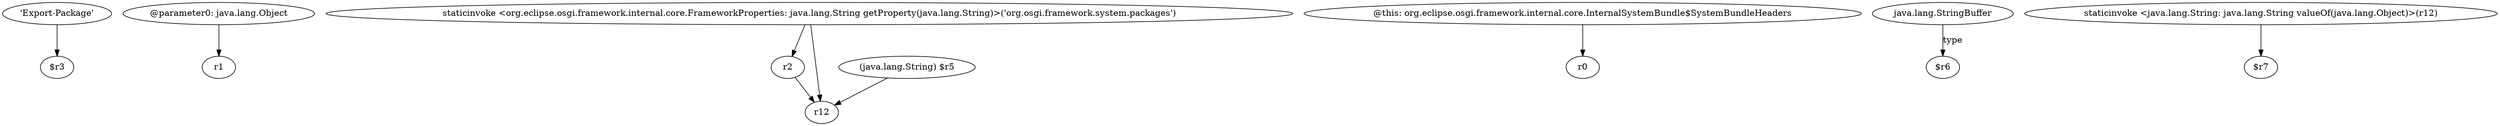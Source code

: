 digraph g {
0[label="'Export-Package'"]
1[label="$r3"]
0->1[label=""]
2[label="@parameter0: java.lang.Object"]
3[label="r1"]
2->3[label=""]
4[label="staticinvoke <org.eclipse.osgi.framework.internal.core.FrameworkProperties: java.lang.String getProperty(java.lang.String)>('org.osgi.framework.system.packages')"]
5[label="r2"]
4->5[label=""]
6[label="r12"]
4->6[label=""]
7[label="@this: org.eclipse.osgi.framework.internal.core.InternalSystemBundle$SystemBundleHeaders"]
8[label="r0"]
7->8[label=""]
9[label="java.lang.StringBuffer"]
10[label="$r6"]
9->10[label="type"]
5->6[label=""]
11[label="staticinvoke <java.lang.String: java.lang.String valueOf(java.lang.Object)>(r12)"]
12[label="$r7"]
11->12[label=""]
13[label="(java.lang.String) $r5"]
13->6[label=""]
}
